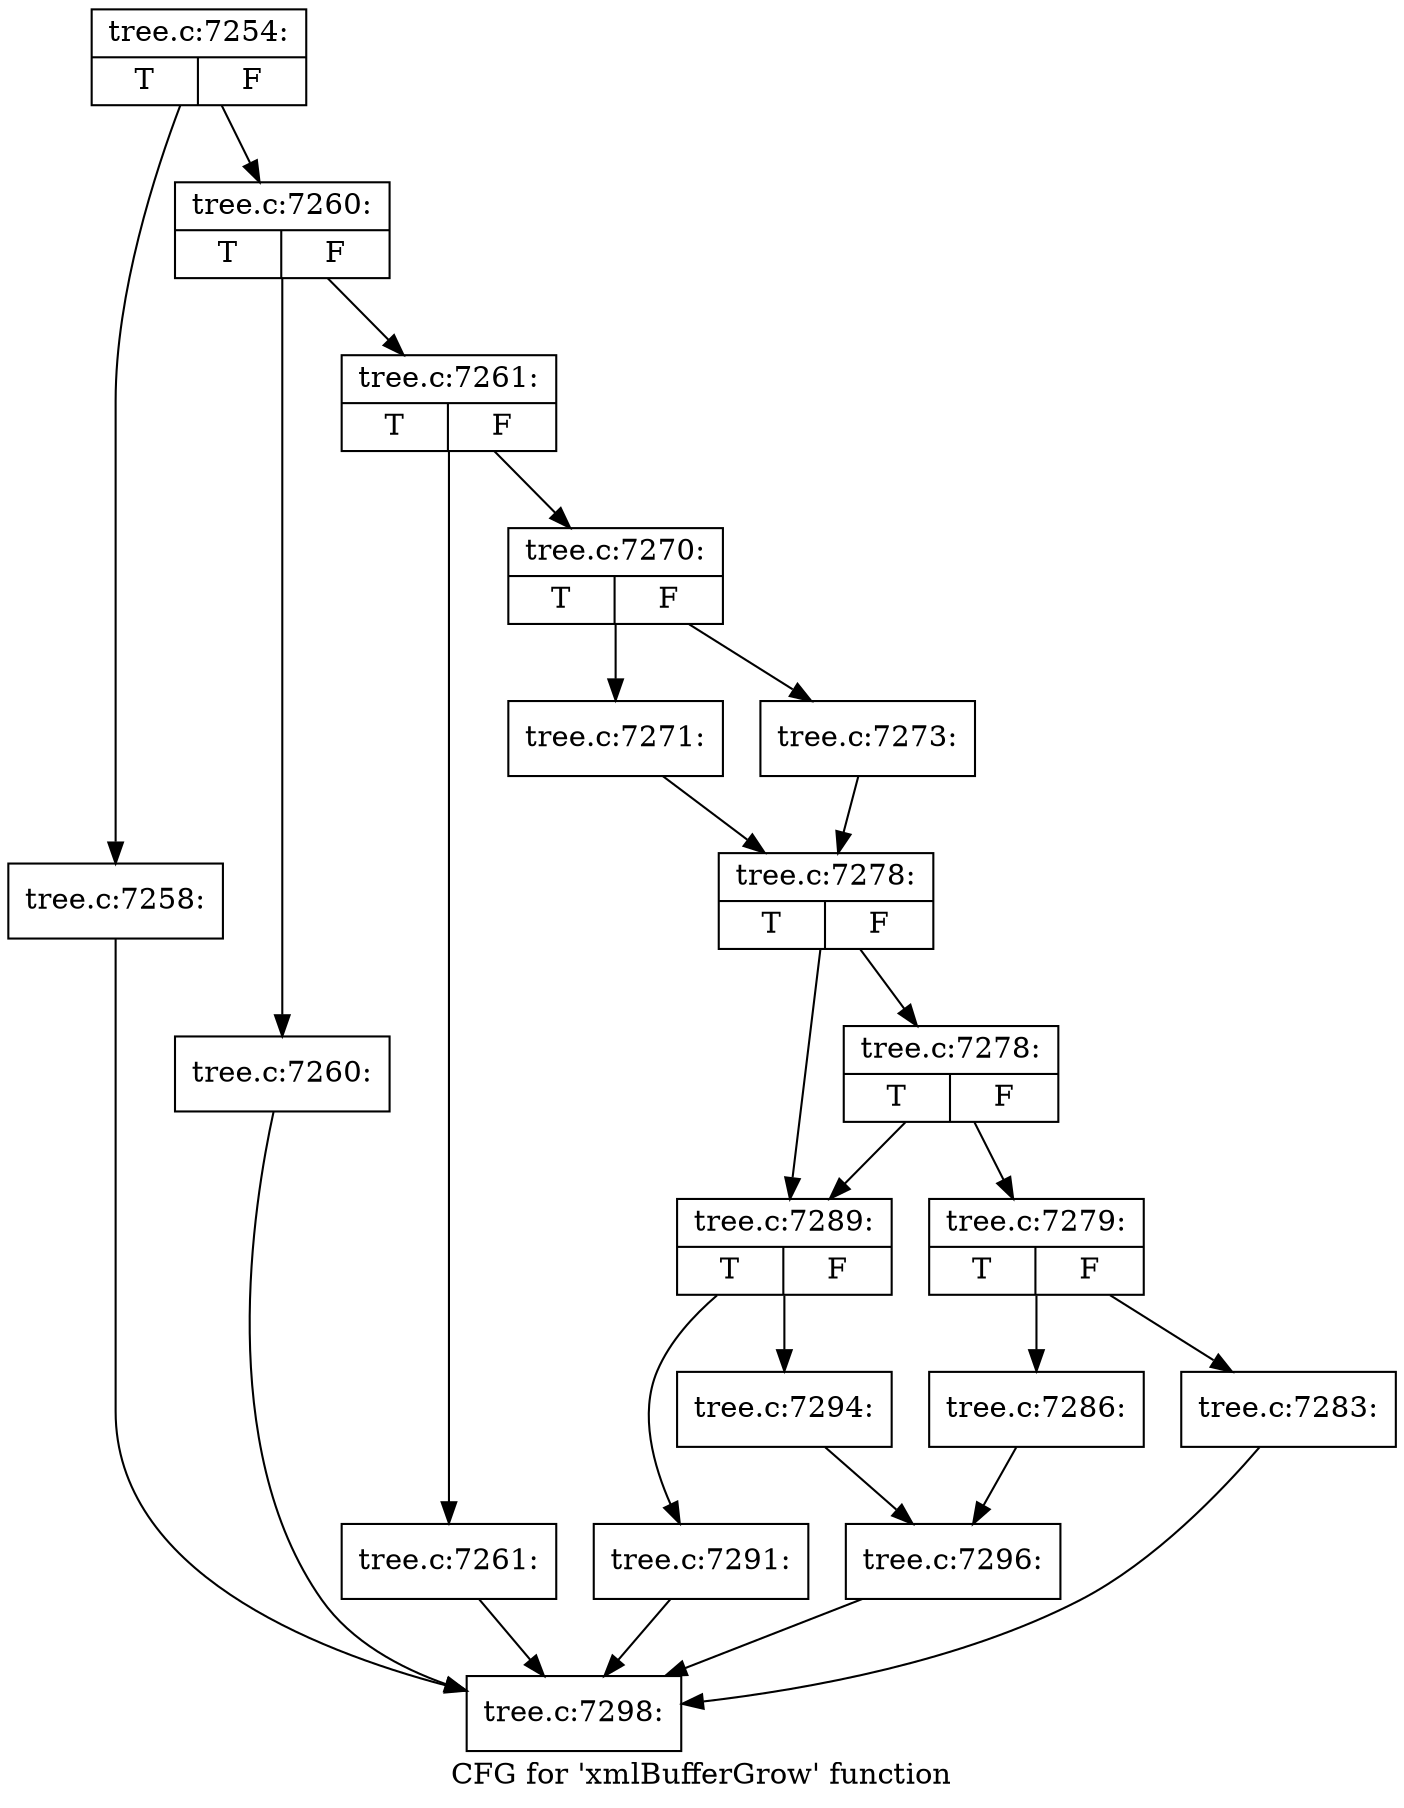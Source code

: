 digraph "CFG for 'xmlBufferGrow' function" {
	label="CFG for 'xmlBufferGrow' function";

	Node0x46895e0 [shape=record,label="{tree.c:7254:|{<s0>T|<s1>F}}"];
	Node0x46895e0 -> Node0x468a3f0;
	Node0x46895e0 -> Node0x468a440;
	Node0x468a3f0 [shape=record,label="{tree.c:7258:}"];
	Node0x468a3f0 -> Node0x4682500;
	Node0x468a440 [shape=record,label="{tree.c:7260:|{<s0>T|<s1>F}}"];
	Node0x468a440 -> Node0x468a900;
	Node0x468a440 -> Node0x468a950;
	Node0x468a900 [shape=record,label="{tree.c:7260:}"];
	Node0x468a900 -> Node0x4682500;
	Node0x468a950 [shape=record,label="{tree.c:7261:|{<s0>T|<s1>F}}"];
	Node0x468a950 -> Node0x468af10;
	Node0x468a950 -> Node0x468af60;
	Node0x468af10 [shape=record,label="{tree.c:7261:}"];
	Node0x468af10 -> Node0x4682500;
	Node0x468af60 [shape=record,label="{tree.c:7270:|{<s0>T|<s1>F}}"];
	Node0x468af60 -> Node0x468b7f0;
	Node0x468af60 -> Node0x468b890;
	Node0x468b7f0 [shape=record,label="{tree.c:7271:}"];
	Node0x468b7f0 -> Node0x468b840;
	Node0x468b890 [shape=record,label="{tree.c:7273:}"];
	Node0x468b890 -> Node0x468b840;
	Node0x468b840 [shape=record,label="{tree.c:7278:|{<s0>T|<s1>F}}"];
	Node0x468b840 -> Node0x468c770;
	Node0x468b840 -> Node0x468c720;
	Node0x468c770 [shape=record,label="{tree.c:7278:|{<s0>T|<s1>F}}"];
	Node0x468c770 -> Node0x468c680;
	Node0x468c770 -> Node0x468c720;
	Node0x468c680 [shape=record,label="{tree.c:7279:|{<s0>T|<s1>F}}"];
	Node0x468c680 -> Node0x468ddd0;
	Node0x468c680 -> Node0x468de20;
	Node0x468ddd0 [shape=record,label="{tree.c:7283:}"];
	Node0x468ddd0 -> Node0x4682500;
	Node0x468de20 [shape=record,label="{tree.c:7286:}"];
	Node0x468de20 -> Node0x468c6d0;
	Node0x468c720 [shape=record,label="{tree.c:7289:|{<s0>T|<s1>F}}"];
	Node0x468c720 -> Node0x468f6e0;
	Node0x468c720 -> Node0x468f730;
	Node0x468f6e0 [shape=record,label="{tree.c:7291:}"];
	Node0x468f6e0 -> Node0x4682500;
	Node0x468f730 [shape=record,label="{tree.c:7294:}"];
	Node0x468f730 -> Node0x468c6d0;
	Node0x468c6d0 [shape=record,label="{tree.c:7296:}"];
	Node0x468c6d0 -> Node0x4682500;
	Node0x4682500 [shape=record,label="{tree.c:7298:}"];
}
